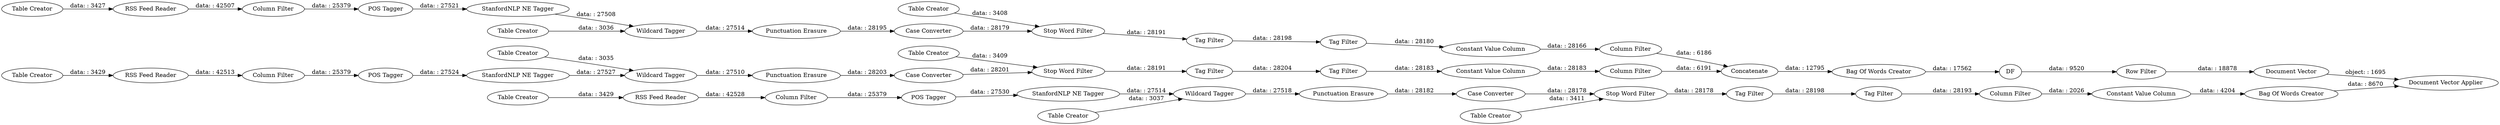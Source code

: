digraph {
	"8410171868614403945_11" [label="Table Creator"]
	"-7542707930556481325_25" [label="Table Creator"]
	"7982297978415903070_7" [label="POS Tagger"]
	"8410171868614403945_7" [label="POS Tagger"]
	"3991107374145115019_15" [label="Stop Word Filter"]
	"435582896523238694_46" [label="Row Filter"]
	"7982297978415903070_11" [label="Table Creator"]
	"-2261067520723968680_25" [label="Table Creator"]
	"-2261067520723968680_28" [label="Stop Word Filter"]
	"4132595184203071897_9" [label="StanfordNLP NE Tagger"]
	"-7542707930556481325_27" [label="Punctuation Erasure"]
	"3991107374145115019_17" [label="Tag Filter"]
	"-2261067520723968680_29" [label="Case Converter"]
	"4132595184203071897_11" [label="Table Creator"]
	"7982297978415903070_9" [label="StanfordNLP NE Tagger"]
	"-7542707930556481325_13" [label="Constant Value Column"]
	"-2261067520723968680_27" [label="Punctuation Erasure"]
	"435582896523238694_35" [label="Bag Of Words Creator"]
	"3991107374145115019_24" [label="Column Filter"]
	"3991107374145115019_16" [label="Case Converter"]
	"-2261067520723968680_26" [label="Tag Filter"]
	"3991107374145115019_12" [label="Punctuation Erasure"]
	"435582896523238694_42" [label="Document Vector"]
	"-2261067520723968680_32" [label="Column Filter"]
	"7982297978415903070_60" [label="Column Filter"]
	"-7542707930556481325_32" [label="Column Filter"]
	"-7542707930556481325_31" [label="Tag Filter"]
	"4132595184203071897_7" [label="POS Tagger"]
	"8410171868614403945_10" [label="Wildcard Tagger"]
	"7982297978415903070_42" [label="Table Creator"]
	"7982297978415903070_53" [label="RSS Feed Reader"]
	"-7542707930556481325_26" [label="Tag Filter"]
	"4132595184203071897_53" [label="RSS Feed Reader"]
	"3991107374145115019_19" [label="Table Creator"]
	"-7542707930556481325_28" [label="Stop Word Filter"]
	"435582896523238694_34" [label=DF]
	"435582896523238694_48" [label="Bag Of Words Creator"]
	"8410171868614403945_9" [label="StanfordNLP NE Tagger"]
	"3991107374145115019_20" [label="Tag Filter"]
	"-2261067520723968680_12" [label="Constant Value Column"]
	"4132595184203071897_42" [label="Table Creator"]
	"3991107374145115019_23" [label="Constant Value Column"]
	"8410171868614403945_53" [label="RSS Feed Reader"]
	"-2261067520723968680_31" [label="Tag Filter"]
	"7982297978415903070_10" [label="Wildcard Tagger"]
	"6267824075454152399_33" [label=Concatenate]
	"8410171868614403945_42" [label="Table Creator"]
	"4132595184203071897_60" [label="Column Filter"]
	"8410171868614403945_60" [label="Column Filter"]
	"-7542707930556481325_29" [label="Case Converter"]
	"435582896523238694_45" [label="Document Vector Applier"]
	"4132595184203071897_10" [label="Wildcard Tagger"]
	"8410171868614403945_11" -> "8410171868614403945_10" [label="data: : 3036"]
	"3991107374145115019_19" -> "3991107374145115019_15" [label="data: : 3408"]
	"8410171868614403945_42" -> "8410171868614403945_53" [label="data: : 3427"]
	"7982297978415903070_9" -> "7982297978415903070_10" [label="data: : 27527"]
	"4132595184203071897_7" -> "4132595184203071897_9" [label="data: : 27530"]
	"-2261067520723968680_29" -> "-2261067520723968680_28" [label="data: : 28201"]
	"-2261067520723968680_26" -> "-2261067520723968680_31" [label="data: : 28204"]
	"-2261067520723968680_12" -> "-2261067520723968680_32" [label="data: : 28183"]
	"435582896523238694_35" -> "435582896523238694_34" [label="data: : 17562"]
	"-7542707930556481325_25" -> "-7542707930556481325_28" [label="data: : 3411"]
	"7982297978415903070_53" -> "7982297978415903070_60" [label="data: : 42513"]
	"-7542707930556481325_29" -> "-7542707930556481325_28" [label="data: : 28178"]
	"-7542707930556481325_28" -> "-7542707930556481325_26" [label="data: : 28178"]
	"4132595184203071897_10" -> "-7542707930556481325_27" [label="data: : 27518"]
	"7982297978415903070_10" -> "-2261067520723968680_27" [label="data: : 27510"]
	"3991107374145115019_20" -> "3991107374145115019_23" [label="data: : 28180"]
	"3991107374145115019_16" -> "3991107374145115019_15" [label="data: : 28179"]
	"6267824075454152399_33" -> "435582896523238694_35" [label="data: : 12795"]
	"8410171868614403945_7" -> "8410171868614403945_9" [label="data: : 27521"]
	"8410171868614403945_10" -> "3991107374145115019_12" [label="data: : 27514"]
	"4132595184203071897_60" -> "4132595184203071897_7" [label="data: : 25379"]
	"435582896523238694_46" -> "435582896523238694_42" [label="data: : 18878"]
	"8410171868614403945_53" -> "8410171868614403945_60" [label="data: : 42507"]
	"3991107374145115019_17" -> "3991107374145115019_20" [label="data: : 28198"]
	"4132595184203071897_11" -> "4132595184203071897_10" [label="data: : 3037"]
	"-2261067520723968680_25" -> "-2261067520723968680_28" [label="data: : 3409"]
	"7982297978415903070_60" -> "7982297978415903070_7" [label="data: : 25379"]
	"435582896523238694_34" -> "435582896523238694_46" [label="data: : 9520"]
	"435582896523238694_42" -> "435582896523238694_45" [label="object: : 1695"]
	"-2261067520723968680_31" -> "-2261067520723968680_12" [label="data: : 28183"]
	"-7542707930556481325_26" -> "-7542707930556481325_31" [label="data: : 28198"]
	"4132595184203071897_9" -> "4132595184203071897_10" [label="data: : 27514"]
	"-7542707930556481325_13" -> "435582896523238694_48" [label="data: : 4204"]
	"7982297978415903070_11" -> "7982297978415903070_10" [label="data: : 3035"]
	"3991107374145115019_15" -> "3991107374145115019_17" [label="data: : 28191"]
	"435582896523238694_48" -> "435582896523238694_45" [label="data: : 8670"]
	"3991107374145115019_23" -> "3991107374145115019_24" [label="data: : 28166"]
	"7982297978415903070_42" -> "7982297978415903070_53" [label="data: : 3429"]
	"-2261067520723968680_32" -> "6267824075454152399_33" [label="data: : 6191"]
	"8410171868614403945_9" -> "8410171868614403945_10" [label="data: : 27508"]
	"8410171868614403945_60" -> "8410171868614403945_7" [label="data: : 25379"]
	"-2261067520723968680_27" -> "-2261067520723968680_29" [label="data: : 28203"]
	"3991107374145115019_24" -> "6267824075454152399_33" [label="data: : 6186"]
	"4132595184203071897_53" -> "4132595184203071897_60" [label="data: : 42528"]
	"-7542707930556481325_31" -> "-7542707930556481325_32" [label="data: : 28193"]
	"7982297978415903070_7" -> "7982297978415903070_9" [label="data: : 27524"]
	"3991107374145115019_12" -> "3991107374145115019_16" [label="data: : 28195"]
	"-2261067520723968680_28" -> "-2261067520723968680_26" [label="data: : 28191"]
	"-7542707930556481325_27" -> "-7542707930556481325_29" [label="data: : 28182"]
	"-7542707930556481325_32" -> "-7542707930556481325_13" [label="data: : 2026"]
	"4132595184203071897_42" -> "4132595184203071897_53" [label="data: : 3429"]
	rankdir=LR
}

